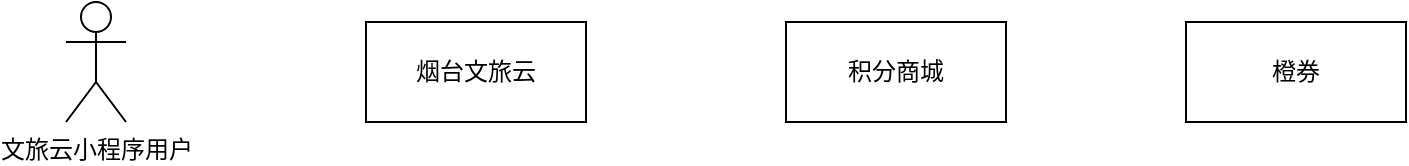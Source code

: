 <mxfile version="23.0.2" type="github">
  <diagram name="第 1 页" id="HJm-pynabjcWrp_T7C9_">
    <mxGraphModel dx="1420" dy="758" grid="1" gridSize="10" guides="1" tooltips="1" connect="1" arrows="1" fold="1" page="1" pageScale="1" pageWidth="827" pageHeight="1169" math="0" shadow="0">
      <root>
        <mxCell id="0" />
        <mxCell id="1" parent="0" />
        <mxCell id="JeQD5Y5gDJ26oYreAfAy-2" value="文旅云小程序用户" style="shape=umlActor;verticalLabelPosition=bottom;verticalAlign=top;html=1;" vertex="1" parent="1">
          <mxGeometry x="80" y="110" width="30" height="60" as="geometry" />
        </mxCell>
        <mxCell id="JeQD5Y5gDJ26oYreAfAy-3" value="烟台文旅云" style="html=1;whiteSpace=wrap;" vertex="1" parent="1">
          <mxGeometry x="230" y="120" width="110" height="50" as="geometry" />
        </mxCell>
        <mxCell id="JeQD5Y5gDJ26oYreAfAy-4" value="积分商城" style="html=1;whiteSpace=wrap;" vertex="1" parent="1">
          <mxGeometry x="440" y="120" width="110" height="50" as="geometry" />
        </mxCell>
        <mxCell id="JeQD5Y5gDJ26oYreAfAy-5" value="橙券" style="html=1;whiteSpace=wrap;" vertex="1" parent="1">
          <mxGeometry x="640" y="120" width="110" height="50" as="geometry" />
        </mxCell>
      </root>
    </mxGraphModel>
  </diagram>
</mxfile>
